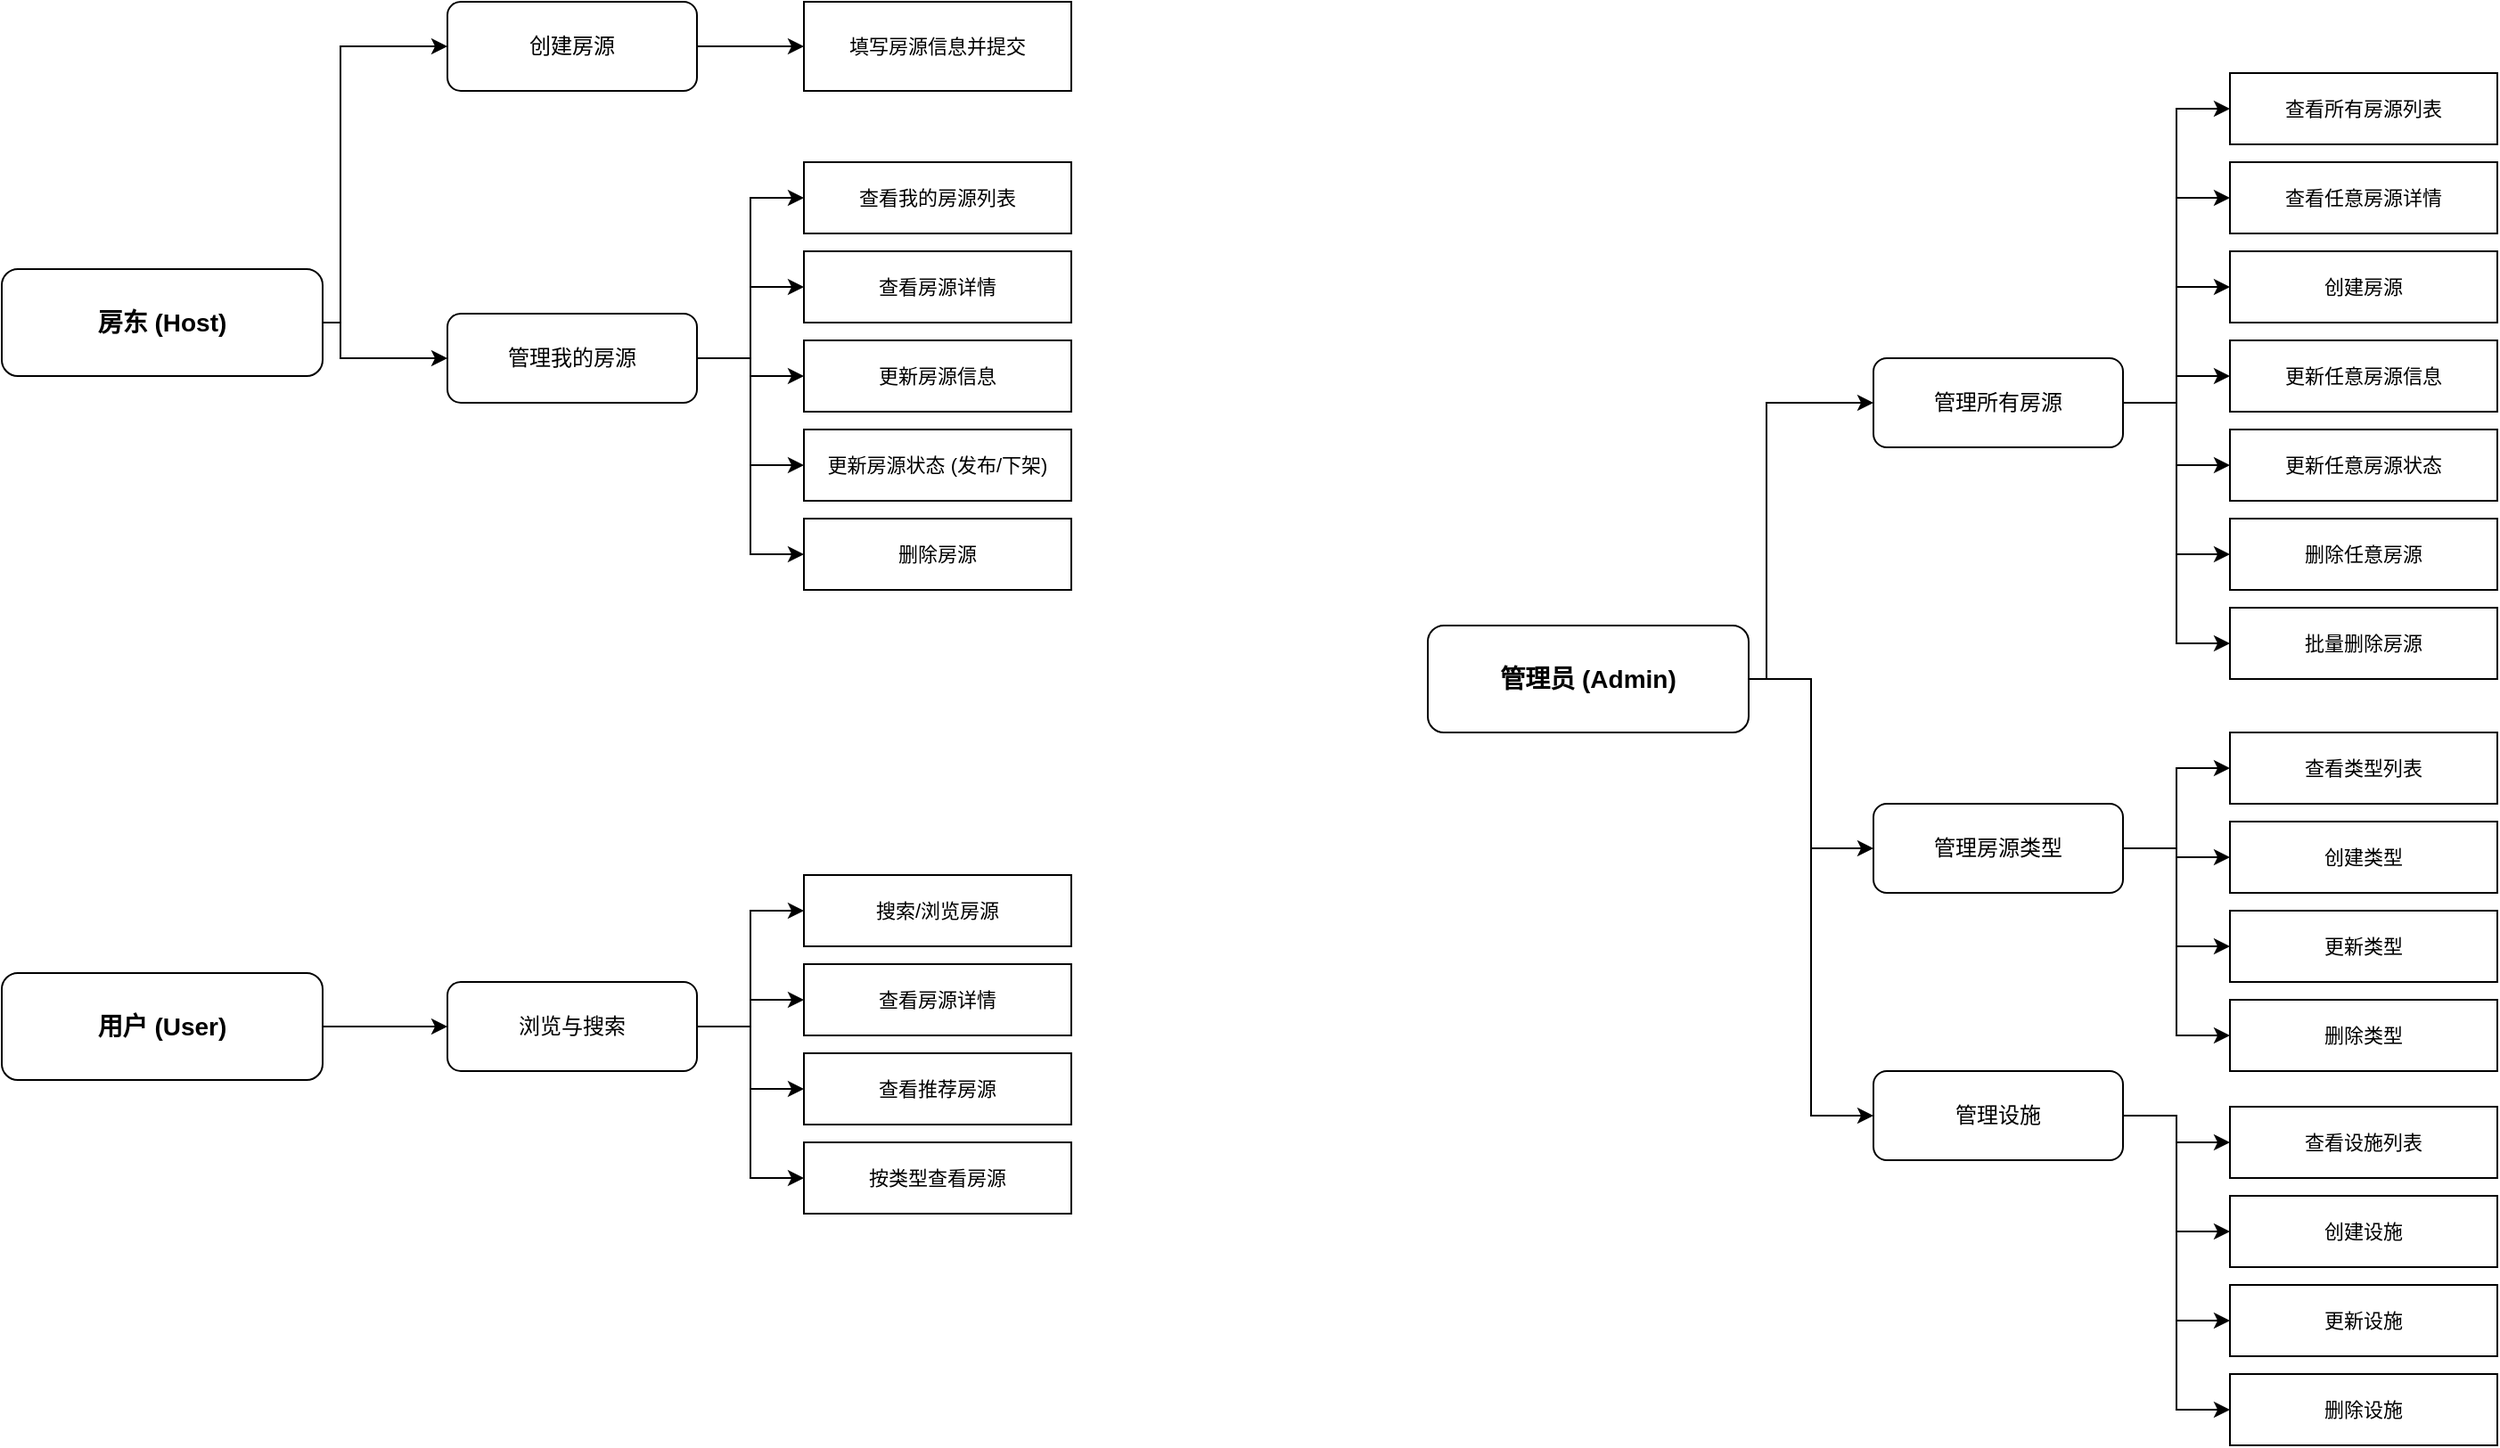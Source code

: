 <mxfile version="26.2.14">
  <diagram id="homestay_function_diagram" name="民宿功能图">
    <mxGraphModel dx="1737" dy="878" grid="1" gridSize="10" guides="1" tooltips="1" connect="1" arrows="1" fold="1" page="1" pageScale="1" pageWidth="2339" pageHeight="1654" math="0" shadow="0">
      <root>
        <mxCell id="0" />
        <mxCell id="1" parent="0" />
        <mxCell id="role-host" value="房东 (Host)" style="rounded=1;whiteSpace=wrap;html=1;fontSize=14;fontStyle=1;labelBackgroundColor=none;" parent="1" vertex="1">
          <mxGeometry x="100" y="300" width="180" height="60" as="geometry" />
        </mxCell>
        <mxCell id="func-host-create" value="创建房源" style="rounded=1;whiteSpace=wrap;html=1;fontSize=12;labelBackgroundColor=none;" parent="1" vertex="1">
          <mxGeometry x="350" y="150" width="140" height="50" as="geometry" />
        </mxCell>
        <mxCell id="func-host-manage" value="管理我的房源" style="rounded=1;whiteSpace=wrap;html=1;fontSize=12;labelBackgroundColor=none;" parent="1" vertex="1">
          <mxGeometry x="350" y="325" width="140" height="50" as="geometry" />
        </mxCell>
        <mxCell id="hf-create" value="填写房源信息并提交" style="rounded=0;whiteSpace=wrap;html=1;fontSize=11;labelBackgroundColor=none;" parent="1" vertex="1">
          <mxGeometry x="550" y="150" width="150" height="50" as="geometry" />
        </mxCell>
        <mxCell id="hf-view-list" value="查看我的房源列表" style="rounded=0;whiteSpace=wrap;html=1;fontSize=11;labelBackgroundColor=none;" parent="1" vertex="1">
          <mxGeometry x="550" y="240" width="150" height="40" as="geometry" />
        </mxCell>
        <mxCell id="hf-view-details" value="查看房源详情" style="rounded=0;whiteSpace=wrap;html=1;fontSize=11;labelBackgroundColor=none;" parent="1" vertex="1">
          <mxGeometry x="550" y="290" width="150" height="40" as="geometry" />
        </mxCell>
        <mxCell id="hf-update-info" value="更新房源信息" style="rounded=0;whiteSpace=wrap;html=1;fontSize=11;labelBackgroundColor=none;" parent="1" vertex="1">
          <mxGeometry x="550" y="340" width="150" height="40" as="geometry" />
        </mxCell>
        <mxCell id="hf-update-status" value="更新房源状态 (发布/下架)" style="rounded=0;whiteSpace=wrap;html=1;fontSize=11;labelBackgroundColor=none;" parent="1" vertex="1">
          <mxGeometry x="550" y="390" width="150" height="40" as="geometry" />
        </mxCell>
        <mxCell id="hf-delete" value="删除房源" style="rounded=0;whiteSpace=wrap;html=1;fontSize=11;labelBackgroundColor=none;" parent="1" vertex="1">
          <mxGeometry x="550" y="440" width="150" height="40" as="geometry" />
        </mxCell>
        <mxCell id="role-user" value="用户 (User)" style="rounded=1;whiteSpace=wrap;html=1;fontSize=14;fontStyle=1;labelBackgroundColor=none;" parent="1" vertex="1">
          <mxGeometry x="100" y="695" width="180" height="60" as="geometry" />
        </mxCell>
        <mxCell id="func-user-browse" value="浏览与搜索" style="rounded=1;whiteSpace=wrap;html=1;fontSize=12;labelBackgroundColor=none;" parent="1" vertex="1">
          <mxGeometry x="350" y="700" width="140" height="50" as="geometry" />
        </mxCell>
        <mxCell id="uf-search" value="搜索/浏览房源" style="rounded=0;whiteSpace=wrap;html=1;fontSize=11;labelBackgroundColor=none;" parent="1" vertex="1">
          <mxGeometry x="550" y="640" width="150" height="40" as="geometry" />
        </mxCell>
        <mxCell id="uf-view-details" value="查看房源详情" style="rounded=0;whiteSpace=wrap;html=1;fontSize=11;labelBackgroundColor=none;" parent="1" vertex="1">
          <mxGeometry x="550" y="690" width="150" height="40" as="geometry" />
        </mxCell>
        <mxCell id="uf-view-featured" value="查看推荐房源" style="rounded=0;whiteSpace=wrap;html=1;fontSize=11;labelBackgroundColor=none;" parent="1" vertex="1">
          <mxGeometry x="550" y="740" width="150" height="40" as="geometry" />
        </mxCell>
        <mxCell id="uf-view-type" value="按类型查看房源" style="rounded=0;whiteSpace=wrap;html=1;fontSize=11;labelBackgroundColor=none;" parent="1" vertex="1">
          <mxGeometry x="550" y="790" width="150" height="40" as="geometry" />
        </mxCell>
        <mxCell id="role-admin" value="管理员 (Admin)" style="rounded=1;whiteSpace=wrap;html=1;fontSize=14;fontStyle=1;labelBackgroundColor=none;" parent="1" vertex="1">
          <mxGeometry x="900" y="500" width="180" height="60" as="geometry" />
        </mxCell>
        <mxCell id="func-admin-manage-all" value="管理所有房源" style="rounded=1;whiteSpace=wrap;html=1;fontSize=12;labelBackgroundColor=none;" parent="1" vertex="1">
          <mxGeometry x="1150" y="350" width="140" height="50" as="geometry" />
        </mxCell>
        <mxCell id="func-admin-manage-types" value="管理房源类型" style="rounded=1;whiteSpace=wrap;html=1;fontSize=12;labelBackgroundColor=none;" parent="1" vertex="1">
          <mxGeometry x="1150" y="600" width="140" height="50" as="geometry" />
        </mxCell>
        <mxCell id="func-admin-manage-amenities" value="管理设施" style="rounded=1;whiteSpace=wrap;html=1;fontSize=12;labelBackgroundColor=none;" parent="1" vertex="1">
          <mxGeometry x="1150" y="750" width="140" height="50" as="geometry" />
        </mxCell>
        <mxCell id="af-view-all-list" value="查看所有房源列表" style="rounded=0;whiteSpace=wrap;html=1;fontSize=11;labelBackgroundColor=none;" parent="1" vertex="1">
          <mxGeometry x="1350" y="190" width="150" height="40" as="geometry" />
        </mxCell>
        <mxCell id="af-view-any-details" value="查看任意房源详情" style="rounded=0;whiteSpace=wrap;html=1;fontSize=11;labelBackgroundColor=none;" parent="1" vertex="1">
          <mxGeometry x="1350" y="240" width="150" height="40" as="geometry" />
        </mxCell>
        <mxCell id="af-create" value="创建房源" style="rounded=0;whiteSpace=wrap;html=1;fontSize=11;labelBackgroundColor=none;" parent="1" vertex="1">
          <mxGeometry x="1350" y="290" width="150" height="40" as="geometry" />
        </mxCell>
        <mxCell id="af-update-any" value="更新任意房源信息" style="rounded=0;whiteSpace=wrap;html=1;fontSize=11;labelBackgroundColor=none;" parent="1" vertex="1">
          <mxGeometry x="1350" y="340" width="150" height="40" as="geometry" />
        </mxCell>
        <mxCell id="af-update-any-status" value="更新任意房源状态" style="rounded=0;whiteSpace=wrap;html=1;fontSize=11;labelBackgroundColor=none;" parent="1" vertex="1">
          <mxGeometry x="1350" y="390" width="150" height="40" as="geometry" />
        </mxCell>
        <mxCell id="af-delete-any" value="删除任意房源" style="rounded=0;whiteSpace=wrap;html=1;fontSize=11;labelBackgroundColor=none;" parent="1" vertex="1">
          <mxGeometry x="1350" y="440" width="150" height="40" as="geometry" />
        </mxCell>
        <mxCell id="af-delete-bulk" value="批量删除房源" style="rounded=0;whiteSpace=wrap;html=1;fontSize=11;labelBackgroundColor=none;" parent="1" vertex="1">
          <mxGeometry x="1350" y="490" width="150" height="40" as="geometry" />
        </mxCell>
        <mxCell id="aft-list" value="查看类型列表" style="rounded=0;whiteSpace=wrap;html=1;fontSize=11;labelBackgroundColor=none;" parent="1" vertex="1">
          <mxGeometry x="1350" y="560" width="150" height="40" as="geometry" />
        </mxCell>
        <mxCell id="aft-create" value="创建类型" style="rounded=0;whiteSpace=wrap;html=1;fontSize=11;labelBackgroundColor=none;" parent="1" vertex="1">
          <mxGeometry x="1350" y="610" width="150" height="40" as="geometry" />
        </mxCell>
        <mxCell id="aft-update" value="更新类型" style="rounded=0;whiteSpace=wrap;html=1;fontSize=11;labelBackgroundColor=none;" parent="1" vertex="1">
          <mxGeometry x="1350" y="660" width="150" height="40" as="geometry" />
        </mxCell>
        <mxCell id="aft-delete" value="删除类型" style="rounded=0;whiteSpace=wrap;html=1;fontSize=11;labelBackgroundColor=none;" parent="1" vertex="1">
          <mxGeometry x="1350" y="710" width="150" height="40" as="geometry" />
        </mxCell>
        <mxCell id="afa-list" value="查看设施列表" style="rounded=0;whiteSpace=wrap;html=1;fontSize=11;labelBackgroundColor=none;" parent="1" vertex="1">
          <mxGeometry x="1350" y="770" width="150" height="40" as="geometry" />
        </mxCell>
        <mxCell id="afa-create" value="创建设施" style="rounded=0;whiteSpace=wrap;html=1;fontSize=11;labelBackgroundColor=none;" parent="1" vertex="1">
          <mxGeometry x="1350" y="820" width="150" height="40" as="geometry" />
        </mxCell>
        <mxCell id="afa-update" value="更新设施" style="rounded=0;whiteSpace=wrap;html=1;fontSize=11;labelBackgroundColor=none;" parent="1" vertex="1">
          <mxGeometry x="1350" y="870" width="150" height="40" as="geometry" />
        </mxCell>
        <mxCell id="afa-delete" value="删除设施" style="rounded=0;whiteSpace=wrap;html=1;fontSize=11;labelBackgroundColor=none;" parent="1" vertex="1">
          <mxGeometry x="1350" y="920" width="150" height="40" as="geometry" />
        </mxCell>
        <mxCell id="conn-host-create" value="" style="edgeStyle=orthogonalEdgeStyle;rounded=0;orthogonalLoop=1;jettySize=auto;html=1;entryX=0;entryY=0.5;entryDx=0;entryDy=0;labelBackgroundColor=none;fontColor=default;" parent="1" source="role-host" target="func-host-create" edge="1">
          <mxGeometry relative="1" as="geometry">
            <Array as="points">
              <mxPoint x="290" y="330" />
              <mxPoint x="290" y="175" />
            </Array>
          </mxGeometry>
        </mxCell>
        <mxCell id="conn-host-manage" value="" style="edgeStyle=orthogonalEdgeStyle;rounded=0;orthogonalLoop=1;jettySize=auto;html=1;entryX=0;entryY=0.5;entryDx=0;entryDy=0;labelBackgroundColor=none;fontColor=default;" parent="1" source="role-host" target="func-host-manage" edge="1">
          <mxGeometry relative="1" as="geometry">
            <Array as="points">
              <mxPoint x="290" y="330" />
              <mxPoint x="290" y="350" />
            </Array>
          </mxGeometry>
        </mxCell>
        <mxCell id="conn-h-create" value="" style="edgeStyle=orthogonalEdgeStyle;rounded=0;orthogonalLoop=1;jettySize=auto;html=1;entryX=0;entryY=0.5;entryDx=0;entryDy=0;labelBackgroundColor=none;fontColor=default;" parent="1" source="func-host-create" target="hf-create" edge="1">
          <mxGeometry relative="1" as="geometry" />
        </mxCell>
        <mxCell id="conn-h-view-list" value="" style="edgeStyle=orthogonalEdgeStyle;rounded=0;orthogonalLoop=1;jettySize=auto;html=1;entryX=0;entryY=0.5;entryDx=0;entryDy=0;labelBackgroundColor=none;fontColor=default;" parent="1" source="func-host-manage" target="hf-view-list" edge="1">
          <mxGeometry relative="1" as="geometry" />
        </mxCell>
        <mxCell id="conn-h-view-details" value="" style="edgeStyle=orthogonalEdgeStyle;rounded=0;orthogonalLoop=1;jettySize=auto;html=1;entryX=0;entryY=0.5;entryDx=0;entryDy=0;labelBackgroundColor=none;fontColor=default;" parent="1" source="func-host-manage" target="hf-view-details" edge="1">
          <mxGeometry relative="1" as="geometry" />
        </mxCell>
        <mxCell id="conn-h-update-info" value="" style="edgeStyle=orthogonalEdgeStyle;rounded=0;orthogonalLoop=1;jettySize=auto;html=1;entryX=0;entryY=0.5;entryDx=0;entryDy=0;labelBackgroundColor=none;fontColor=default;" parent="1" source="func-host-manage" target="hf-update-info" edge="1">
          <mxGeometry relative="1" as="geometry" />
        </mxCell>
        <mxCell id="conn-h-update-status" value="" style="edgeStyle=orthogonalEdgeStyle;rounded=0;orthogonalLoop=1;jettySize=auto;html=1;entryX=0;entryY=0.5;entryDx=0;entryDy=0;labelBackgroundColor=none;fontColor=default;" parent="1" source="func-host-manage" target="hf-update-status" edge="1">
          <mxGeometry relative="1" as="geometry" />
        </mxCell>
        <mxCell id="conn-h-delete" value="" style="edgeStyle=orthogonalEdgeStyle;rounded=0;orthogonalLoop=1;jettySize=auto;html=1;entryX=0;entryY=0.5;entryDx=0;entryDy=0;labelBackgroundColor=none;fontColor=default;" parent="1" source="func-host-manage" target="hf-delete" edge="1">
          <mxGeometry relative="1" as="geometry" />
        </mxCell>
        <mxCell id="conn-user-browse" value="" style="edgeStyle=orthogonalEdgeStyle;rounded=0;orthogonalLoop=1;jettySize=auto;html=1;entryX=0;entryY=0.5;entryDx=0;entryDy=0;labelBackgroundColor=none;fontColor=default;" parent="1" source="role-user" target="func-user-browse" edge="1">
          <mxGeometry relative="1" as="geometry" />
        </mxCell>
        <mxCell id="conn-u-search" value="" style="edgeStyle=orthogonalEdgeStyle;rounded=0;orthogonalLoop=1;jettySize=auto;html=1;entryX=0;entryY=0.5;entryDx=0;entryDy=0;labelBackgroundColor=none;fontColor=default;" parent="1" source="func-user-browse" target="uf-search" edge="1">
          <mxGeometry relative="1" as="geometry" />
        </mxCell>
        <mxCell id="conn-u-view-details" value="" style="edgeStyle=orthogonalEdgeStyle;rounded=0;orthogonalLoop=1;jettySize=auto;html=1;entryX=0;entryY=0.5;entryDx=0;entryDy=0;labelBackgroundColor=none;fontColor=default;" parent="1" source="func-user-browse" target="uf-view-details" edge="1">
          <mxGeometry relative="1" as="geometry" />
        </mxCell>
        <mxCell id="conn-u-view-featured" value="" style="edgeStyle=orthogonalEdgeStyle;rounded=0;orthogonalLoop=1;jettySize=auto;html=1;entryX=0;entryY=0.5;entryDx=0;entryDy=0;labelBackgroundColor=none;fontColor=default;" parent="1" source="func-user-browse" target="uf-view-featured" edge="1">
          <mxGeometry relative="1" as="geometry" />
        </mxCell>
        <mxCell id="conn-u-view-type" value="" style="edgeStyle=orthogonalEdgeStyle;rounded=0;orthogonalLoop=1;jettySize=auto;html=1;entryX=0;entryY=0.5;entryDx=0;entryDy=0;labelBackgroundColor=none;fontColor=default;" parent="1" source="func-user-browse" target="uf-view-type" edge="1">
          <mxGeometry relative="1" as="geometry" />
        </mxCell>
        <mxCell id="conn-admin-manage-all" value="" style="edgeStyle=orthogonalEdgeStyle;rounded=0;orthogonalLoop=1;jettySize=auto;html=1;entryX=0;entryY=0.5;entryDx=0;entryDy=0;labelBackgroundColor=none;fontColor=default;" parent="1" source="role-admin" target="func-admin-manage-all" edge="1">
          <mxGeometry relative="1" as="geometry">
            <Array as="points">
              <mxPoint x="1090" y="530" />
              <mxPoint x="1090" y="375" />
            </Array>
          </mxGeometry>
        </mxCell>
        <mxCell id="conn-admin-manage-types" value="" style="edgeStyle=orthogonalEdgeStyle;rounded=0;orthogonalLoop=1;jettySize=auto;html=1;entryX=0;entryY=0.5;entryDx=0;entryDy=0;labelBackgroundColor=none;fontColor=default;" parent="1" source="role-admin" target="func-admin-manage-types" edge="1">
          <mxGeometry relative="1" as="geometry" />
        </mxCell>
        <mxCell id="conn-admin-manage-amenities" value="" style="edgeStyle=orthogonalEdgeStyle;rounded=0;orthogonalLoop=1;jettySize=auto;html=1;entryX=0;entryY=0.5;entryDx=0;entryDy=0;labelBackgroundColor=none;fontColor=default;" parent="1" source="role-admin" target="func-admin-manage-amenities" edge="1">
          <mxGeometry relative="1" as="geometry" />
        </mxCell>
        <mxCell id="conn-a-view-all-list" value="" style="edgeStyle=orthogonalEdgeStyle;rounded=0;orthogonalLoop=1;jettySize=auto;html=1;entryX=0;entryY=0.5;entryDx=0;entryDy=0;labelBackgroundColor=none;fontColor=default;" parent="1" source="func-admin-manage-all" target="af-view-all-list" edge="1">
          <mxGeometry relative="1" as="geometry" />
        </mxCell>
        <mxCell id="conn-a-view-any-details" value="" style="edgeStyle=orthogonalEdgeStyle;rounded=0;orthogonalLoop=1;jettySize=auto;html=1;entryX=0;entryY=0.5;entryDx=0;entryDy=0;labelBackgroundColor=none;fontColor=default;" parent="1" source="func-admin-manage-all" target="af-view-any-details" edge="1">
          <mxGeometry relative="1" as="geometry" />
        </mxCell>
        <mxCell id="conn-a-create" value="" style="edgeStyle=orthogonalEdgeStyle;rounded=0;orthogonalLoop=1;jettySize=auto;html=1;entryX=0;entryY=0.5;entryDx=0;entryDy=0;labelBackgroundColor=none;fontColor=default;" parent="1" source="func-admin-manage-all" target="af-create" edge="1">
          <mxGeometry relative="1" as="geometry" />
        </mxCell>
        <mxCell id="conn-a-update-any" value="" style="edgeStyle=orthogonalEdgeStyle;rounded=0;orthogonalLoop=1;jettySize=auto;html=1;entryX=0;entryY=0.5;entryDx=0;entryDy=0;labelBackgroundColor=none;fontColor=default;" parent="1" source="func-admin-manage-all" target="af-update-any" edge="1">
          <mxGeometry relative="1" as="geometry" />
        </mxCell>
        <mxCell id="conn-a-update-any-status" value="" style="edgeStyle=orthogonalEdgeStyle;rounded=0;orthogonalLoop=1;jettySize=auto;html=1;entryX=0;entryY=0.5;entryDx=0;entryDy=0;labelBackgroundColor=none;fontColor=default;" parent="1" source="func-admin-manage-all" target="af-update-any-status" edge="1">
          <mxGeometry relative="1" as="geometry" />
        </mxCell>
        <mxCell id="conn-a-delete-any" value="" style="edgeStyle=orthogonalEdgeStyle;rounded=0;orthogonalLoop=1;jettySize=auto;html=1;entryX=0;entryY=0.5;entryDx=0;entryDy=0;labelBackgroundColor=none;fontColor=default;" parent="1" source="func-admin-manage-all" target="af-delete-any" edge="1">
          <mxGeometry relative="1" as="geometry" />
        </mxCell>
        <mxCell id="conn-a-delete-bulk" value="" style="edgeStyle=orthogonalEdgeStyle;rounded=0;orthogonalLoop=1;jettySize=auto;html=1;entryX=0;entryY=0.5;entryDx=0;entryDy=0;labelBackgroundColor=none;fontColor=default;" parent="1" source="func-admin-manage-all" target="af-delete-bulk" edge="1">
          <mxGeometry relative="1" as="geometry" />
        </mxCell>
        <mxCell id="conn-at-list" value="" style="edgeStyle=orthogonalEdgeStyle;rounded=0;orthogonalLoop=1;jettySize=auto;html=1;entryX=0;entryY=0.5;entryDx=0;entryDy=0;labelBackgroundColor=none;fontColor=default;" parent="1" source="func-admin-manage-types" target="aft-list" edge="1">
          <mxGeometry relative="1" as="geometry" />
        </mxCell>
        <mxCell id="conn-at-create" value="" style="edgeStyle=orthogonalEdgeStyle;rounded=0;orthogonalLoop=1;jettySize=auto;html=1;entryX=0;entryY=0.5;entryDx=0;entryDy=0;labelBackgroundColor=none;fontColor=default;" parent="1" source="func-admin-manage-types" target="aft-create" edge="1">
          <mxGeometry relative="1" as="geometry" />
        </mxCell>
        <mxCell id="conn-at-update" value="" style="edgeStyle=orthogonalEdgeStyle;rounded=0;orthogonalLoop=1;jettySize=auto;html=1;entryX=0;entryY=0.5;entryDx=0;entryDy=0;labelBackgroundColor=none;fontColor=default;" parent="1" source="func-admin-manage-types" target="aft-update" edge="1">
          <mxGeometry relative="1" as="geometry" />
        </mxCell>
        <mxCell id="conn-at-delete" value="" style="edgeStyle=orthogonalEdgeStyle;rounded=0;orthogonalLoop=1;jettySize=auto;html=1;entryX=0;entryY=0.5;entryDx=0;entryDy=0;labelBackgroundColor=none;fontColor=default;" parent="1" source="func-admin-manage-types" target="aft-delete" edge="1">
          <mxGeometry relative="1" as="geometry" />
        </mxCell>
        <mxCell id="conn-aa-list" value="" style="edgeStyle=orthogonalEdgeStyle;rounded=0;orthogonalLoop=1;jettySize=auto;html=1;entryX=0;entryY=0.5;entryDx=0;entryDy=0;labelBackgroundColor=none;fontColor=default;" parent="1" source="func-admin-manage-amenities" target="afa-list" edge="1">
          <mxGeometry relative="1" as="geometry" />
        </mxCell>
        <mxCell id="conn-aa-create" value="" style="edgeStyle=orthogonalEdgeStyle;rounded=0;orthogonalLoop=1;jettySize=auto;html=1;entryX=0;entryY=0.5;entryDx=0;entryDy=0;labelBackgroundColor=none;fontColor=default;" parent="1" source="func-admin-manage-amenities" target="afa-create" edge="1">
          <mxGeometry relative="1" as="geometry" />
        </mxCell>
        <mxCell id="conn-aa-update" value="" style="edgeStyle=orthogonalEdgeStyle;rounded=0;orthogonalLoop=1;jettySize=auto;html=1;entryX=0;entryY=0.5;entryDx=0;entryDy=0;labelBackgroundColor=none;fontColor=default;" parent="1" source="func-admin-manage-amenities" target="afa-update" edge="1">
          <mxGeometry relative="1" as="geometry" />
        </mxCell>
        <mxCell id="conn-aa-delete" value="" style="edgeStyle=orthogonalEdgeStyle;rounded=0;orthogonalLoop=1;jettySize=auto;html=1;entryX=0;entryY=0.5;entryDx=0;entryDy=0;labelBackgroundColor=none;fontColor=default;" parent="1" source="func-admin-manage-amenities" target="afa-delete" edge="1">
          <mxGeometry relative="1" as="geometry" />
        </mxCell>
      </root>
    </mxGraphModel>
  </diagram>
</mxfile>
